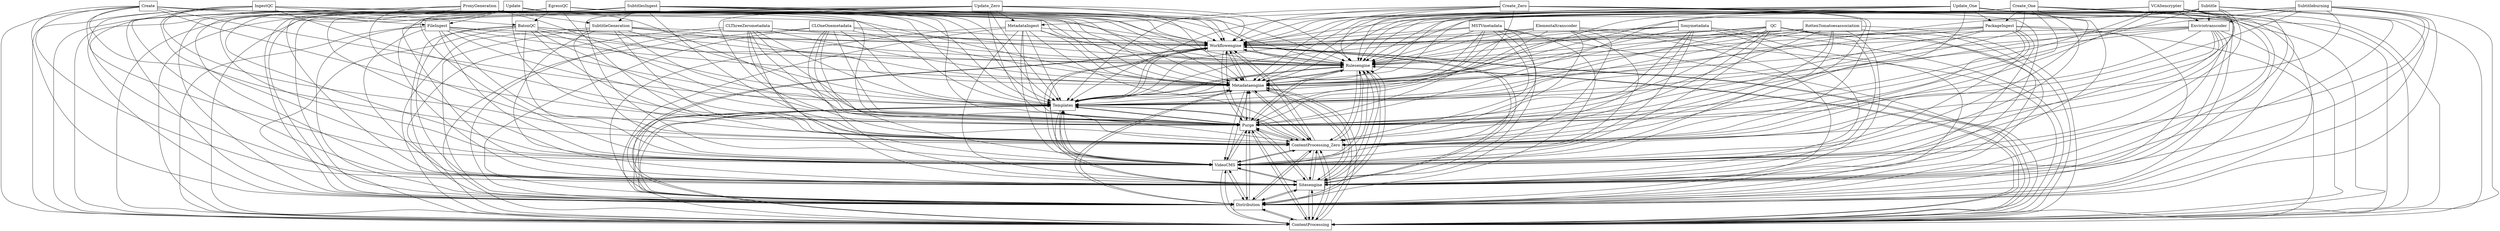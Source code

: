 digraph{
graph [rankdir=TB];
node [shape=box];
edge [arrowhead=normal];
0[label="ProxyGeneration",]
1[label="SubtitlesIngest",]
2[label="Update",]
3[label="Workflowengine",]
4[label="Update_Zero",]
5[label="Sonymetadata",]
6[label="VCASencrypter",]
7[label="Create_Zero",]
8[label="Rulesengine",]
9[label="ContentProcessing",]
10[label="FileIngest",]
11[label="Distribution",]
12[label="Create",]
13[label="IngestQC",]
14[label="Sitesengine",]
15[label="MetadataIngest",]
16[label="EgressQC",]
17[label="Subtitle",]
18[label="BatonQC",]
19[label="CLOneOnemetadata",]
20[label="VideoCMS",]
21[label="SubtitleGeneration",]
22[label="ContentProcessing_Zero",]
23[label="Purge",]
24[label="QC",]
25[label="Enviviotranscoder",]
26[label="Templates",]
27[label="RottenTomatoesassociation",]
28[label="Elementaltranscoder",]
29[label="CLThreeZerometadata",]
30[label="Subtitleburning",]
31[label="Update_One",]
32[label="Metadataengine",]
33[label="PackageIngest",]
34[label="MSTVmetadata",]
35[label="Create_One",]
0->3[label="",]
0->8[label="",]
0->9[label="",]
0->11[label="",]
0->14[label="",]
0->20[label="",]
0->21[label="",]
0->22[label="",]
0->23[label="",]
0->26[label="",]
0->32[label="",]
1->3[label="",]
1->8[label="",]
1->9[label="",]
1->11[label="",]
1->14[label="",]
1->20[label="",]
1->21[label="",]
1->22[label="",]
1->23[label="",]
1->26[label="",]
1->32[label="",]
2->3[label="",]
2->8[label="",]
2->9[label="",]
2->10[label="",]
2->11[label="",]
2->14[label="",]
2->20[label="",]
2->22[label="",]
2->23[label="",]
2->26[label="",]
2->32[label="",]
3->8[label="",]
3->9[label="",]
3->11[label="",]
3->14[label="",]
3->20[label="",]
3->22[label="",]
3->23[label="",]
3->26[label="",]
3->32[label="",]
4->3[label="",]
4->8[label="",]
4->9[label="",]
4->11[label="",]
4->14[label="",]
4->15[label="",]
4->20[label="",]
4->22[label="",]
4->23[label="",]
4->26[label="",]
4->32[label="",]
5->3[label="",]
5->8[label="",]
5->9[label="",]
5->11[label="",]
5->14[label="",]
5->20[label="",]
5->22[label="",]
5->23[label="",]
5->26[label="",]
5->32[label="",]
6->3[label="",]
6->8[label="",]
6->9[label="",]
6->11[label="",]
6->14[label="",]
6->20[label="",]
6->22[label="",]
6->23[label="",]
6->25[label="",]
6->26[label="",]
6->32[label="",]
7->3[label="",]
7->8[label="",]
7->9[label="",]
7->11[label="",]
7->14[label="",]
7->15[label="",]
7->20[label="",]
7->22[label="",]
7->23[label="",]
7->26[label="",]
7->32[label="",]
8->3[label="",]
8->9[label="",]
8->11[label="",]
8->14[label="",]
8->20[label="",]
8->22[label="",]
8->23[label="",]
8->26[label="",]
8->32[label="",]
9->3[label="",]
9->8[label="",]
9->11[label="",]
9->14[label="",]
9->20[label="",]
9->22[label="",]
9->23[label="",]
9->26[label="",]
9->32[label="",]
10->3[label="",]
10->8[label="",]
10->9[label="",]
10->11[label="",]
10->14[label="",]
10->20[label="",]
10->22[label="",]
10->23[label="",]
10->26[label="",]
10->32[label="",]
11->3[label="",]
11->8[label="",]
11->9[label="",]
11->14[label="",]
11->20[label="",]
11->22[label="",]
11->23[label="",]
11->26[label="",]
11->32[label="",]
12->3[label="",]
12->8[label="",]
12->9[label="",]
12->10[label="",]
12->11[label="",]
12->14[label="",]
12->20[label="",]
12->22[label="",]
12->23[label="",]
12->26[label="",]
12->32[label="",]
13->3[label="",]
13->8[label="",]
13->9[label="",]
13->11[label="",]
13->14[label="",]
13->18[label="",]
13->20[label="",]
13->22[label="",]
13->23[label="",]
13->26[label="",]
13->32[label="",]
14->3[label="",]
14->8[label="",]
14->9[label="",]
14->11[label="",]
14->20[label="",]
14->22[label="",]
14->23[label="",]
14->26[label="",]
14->32[label="",]
15->3[label="",]
15->8[label="",]
15->9[label="",]
15->11[label="",]
15->14[label="",]
15->20[label="",]
15->22[label="",]
15->23[label="",]
15->26[label="",]
15->32[label="",]
16->3[label="",]
16->8[label="",]
16->9[label="",]
16->11[label="",]
16->14[label="",]
16->18[label="",]
16->20[label="",]
16->22[label="",]
16->23[label="",]
16->26[label="",]
16->32[label="",]
17->3[label="",]
17->8[label="",]
17->9[label="",]
17->11[label="",]
17->14[label="",]
17->20[label="",]
17->22[label="",]
17->23[label="",]
17->25[label="",]
17->26[label="",]
17->32[label="",]
18->3[label="",]
18->8[label="",]
18->9[label="",]
18->11[label="",]
18->14[label="",]
18->20[label="",]
18->22[label="",]
18->23[label="",]
18->26[label="",]
18->32[label="",]
19->3[label="",]
19->8[label="",]
19->9[label="",]
19->11[label="",]
19->14[label="",]
19->20[label="",]
19->22[label="",]
19->23[label="",]
19->26[label="",]
19->32[label="",]
20->3[label="",]
20->8[label="",]
20->9[label="",]
20->11[label="",]
20->14[label="",]
20->22[label="",]
20->23[label="",]
20->26[label="",]
20->32[label="",]
21->3[label="",]
21->8[label="",]
21->9[label="",]
21->11[label="",]
21->14[label="",]
21->20[label="",]
21->22[label="",]
21->23[label="",]
21->26[label="",]
21->32[label="",]
22->3[label="",]
22->8[label="",]
22->9[label="",]
22->11[label="",]
22->14[label="",]
22->20[label="",]
22->23[label="",]
22->26[label="",]
22->32[label="",]
23->3[label="",]
23->8[label="",]
23->9[label="",]
23->11[label="",]
23->14[label="",]
23->20[label="",]
23->22[label="",]
23->26[label="",]
23->32[label="",]
24->3[label="",]
24->8[label="",]
24->9[label="",]
24->11[label="",]
24->14[label="",]
24->20[label="",]
24->22[label="",]
24->23[label="",]
24->26[label="",]
24->32[label="",]
25->3[label="",]
25->8[label="",]
25->9[label="",]
25->11[label="",]
25->14[label="",]
25->20[label="",]
25->22[label="",]
25->23[label="",]
25->26[label="",]
25->32[label="",]
26->3[label="",]
26->8[label="",]
26->9[label="",]
26->11[label="",]
26->14[label="",]
26->20[label="",]
26->22[label="",]
26->23[label="",]
26->32[label="",]
27->3[label="",]
27->8[label="",]
27->9[label="",]
27->11[label="",]
27->14[label="",]
27->20[label="",]
27->22[label="",]
27->23[label="",]
27->26[label="",]
27->32[label="",]
28->3[label="",]
28->8[label="",]
28->9[label="",]
28->11[label="",]
28->14[label="",]
28->20[label="",]
28->22[label="",]
28->23[label="",]
28->26[label="",]
28->32[label="",]
29->3[label="",]
29->8[label="",]
29->9[label="",]
29->11[label="",]
29->14[label="",]
29->20[label="",]
29->22[label="",]
29->23[label="",]
29->26[label="",]
29->32[label="",]
30->3[label="",]
30->8[label="",]
30->9[label="",]
30->11[label="",]
30->14[label="",]
30->20[label="",]
30->22[label="",]
30->23[label="",]
30->25[label="",]
30->26[label="",]
30->32[label="",]
31->3[label="",]
31->8[label="",]
31->9[label="",]
31->11[label="",]
31->14[label="",]
31->20[label="",]
31->22[label="",]
31->23[label="",]
31->26[label="",]
31->32[label="",]
31->33[label="",]
32->3[label="",]
32->8[label="",]
32->9[label="",]
32->11[label="",]
32->14[label="",]
32->20[label="",]
32->22[label="",]
32->23[label="",]
32->26[label="",]
33->3[label="",]
33->8[label="",]
33->9[label="",]
33->11[label="",]
33->14[label="",]
33->20[label="",]
33->22[label="",]
33->23[label="",]
33->26[label="",]
33->32[label="",]
34->3[label="",]
34->8[label="",]
34->9[label="",]
34->11[label="",]
34->14[label="",]
34->20[label="",]
34->22[label="",]
34->23[label="",]
34->26[label="",]
34->32[label="",]
35->3[label="",]
35->8[label="",]
35->9[label="",]
35->11[label="",]
35->14[label="",]
35->20[label="",]
35->22[label="",]
35->23[label="",]
35->26[label="",]
35->32[label="",]
35->33[label="",]
}
